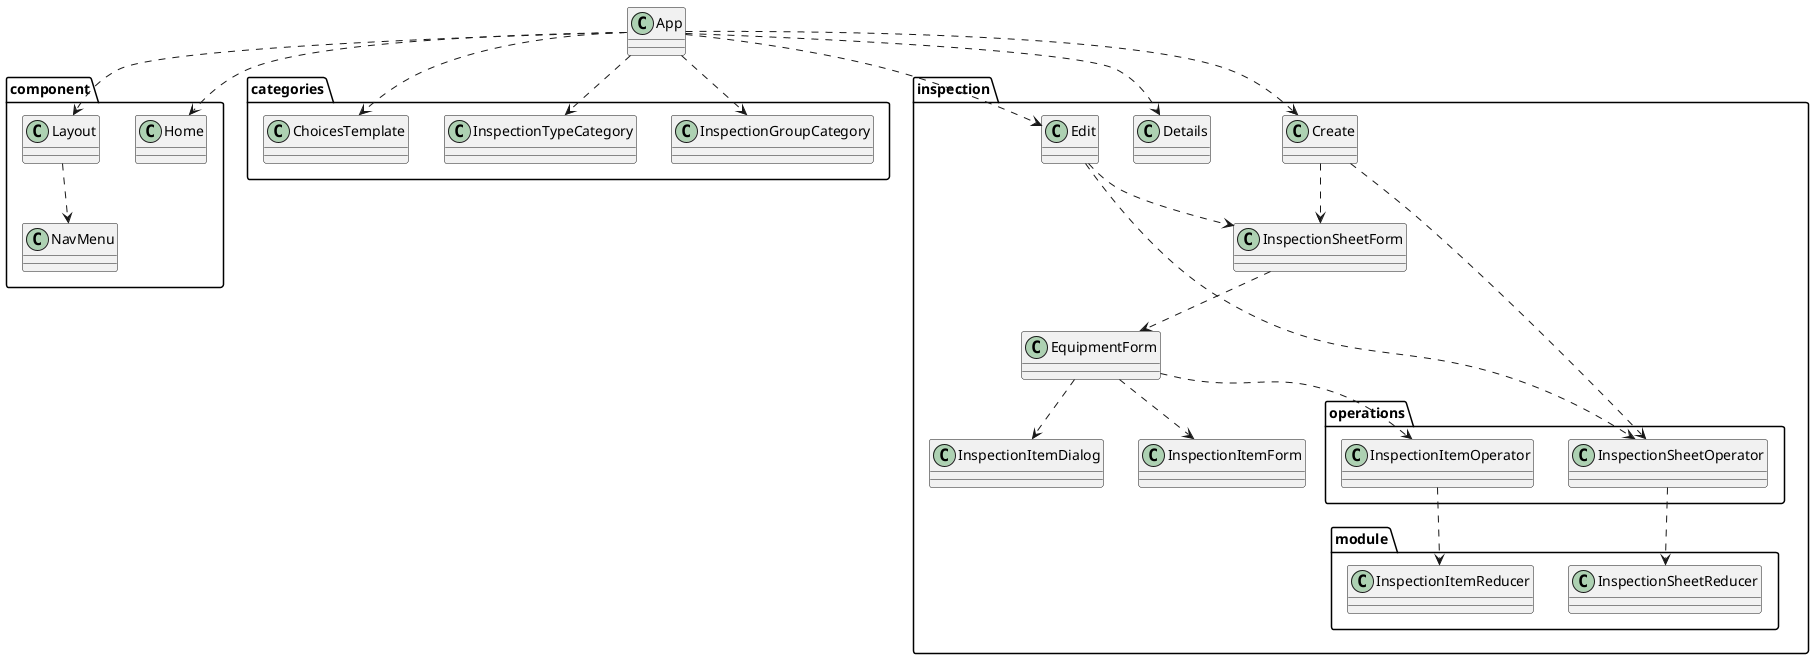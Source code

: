 @startuml class-diagram-client
package component {
  class Home
  class Layout
  class NavMenu
  ' relationship
  Layout ..> NavMenu
}
package categories {
  class InspectionGroupCategory
  class InspectionTypeCategory
  class ChoicesTemplate
  ' relationship
}
package inspection {
  class Create
  class Details
  class Edit
  class EquipmentForm
  class InspectionItemDialog
  class InspectionItemForm
  package module {
    class InspectionItemReducer
    class InspectionSheetReducer
  }
  package operations {
    class InspectionSheetOperator
    class InspectionItemOperator
  }
  ' relationship
  Create ..> InspectionSheetOperator
  Create ..> InspectionSheetForm
  Edit ..> InspectionSheetOperator
  Edit ..> InspectionSheetForm
  InspectionSheetForm ..> EquipmentForm
  EquipmentForm ..> InspectionItemDialog
  EquipmentForm ..> InspectionItemOperator
  EquipmentForm ..> InspectionItemForm
  InspectionItemOperator ..> InspectionItemReducer
  InspectionSheetOperator ..> InspectionSheetReducer
}
class App

' relationship
App ..> Layout
App ..> Home
App ..> InspectionGroupCategory
App ..> InspectionTypeCategory
App ..> ChoicesTemplate
App ..> Create
App ..> Details
App ..> Edit

@enduml
